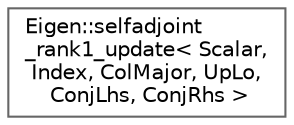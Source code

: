 digraph "Graphical Class Hierarchy"
{
 // LATEX_PDF_SIZE
  bgcolor="transparent";
  edge [fontname=Helvetica,fontsize=10,labelfontname=Helvetica,labelfontsize=10];
  node [fontname=Helvetica,fontsize=10,shape=box,height=0.2,width=0.4];
  rankdir="LR";
  Node0 [id="Node000000",label="Eigen::selfadjoint\l_rank1_update\< Scalar,\l Index, ColMajor, UpLo,\l ConjLhs, ConjRhs \>",height=0.2,width=0.4,color="grey40", fillcolor="white", style="filled",URL="$structEigen_1_1selfadjoint__rank1__update_3_01Scalar_00_01Index_00_01ColMajor_00_01UpLo_00_01ConjLhs_00_01ConjRhs_01_4.html",tooltip=" "];
}
